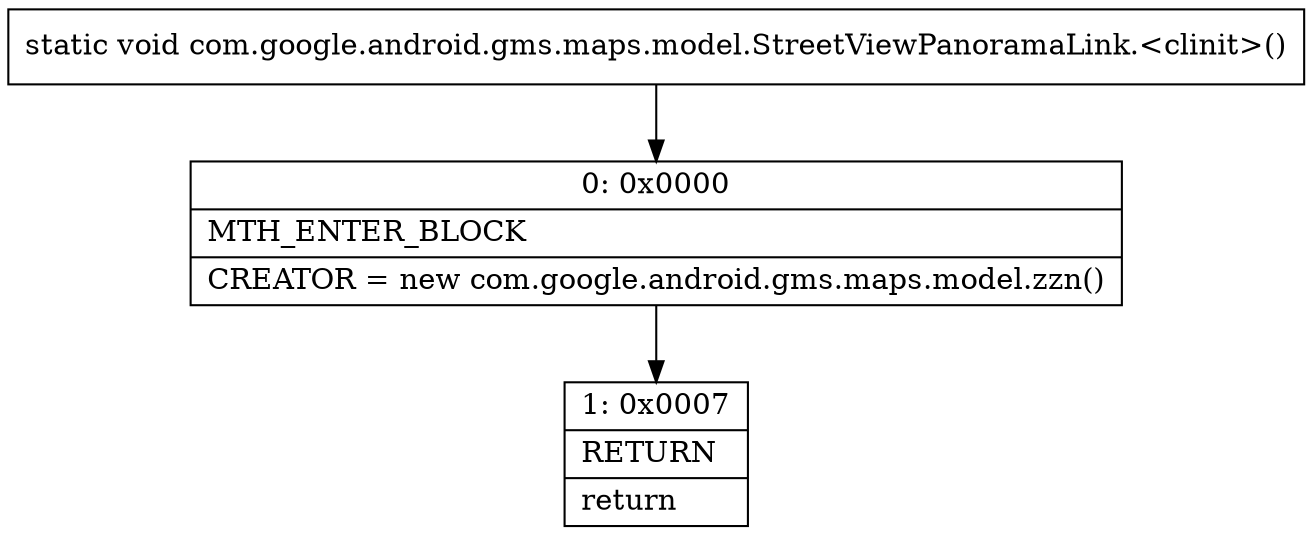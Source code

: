 digraph "CFG forcom.google.android.gms.maps.model.StreetViewPanoramaLink.\<clinit\>()V" {
Node_0 [shape=record,label="{0\:\ 0x0000|MTH_ENTER_BLOCK\l|CREATOR = new com.google.android.gms.maps.model.zzn()\l}"];
Node_1 [shape=record,label="{1\:\ 0x0007|RETURN\l|return\l}"];
MethodNode[shape=record,label="{static void com.google.android.gms.maps.model.StreetViewPanoramaLink.\<clinit\>() }"];
MethodNode -> Node_0;
Node_0 -> Node_1;
}

